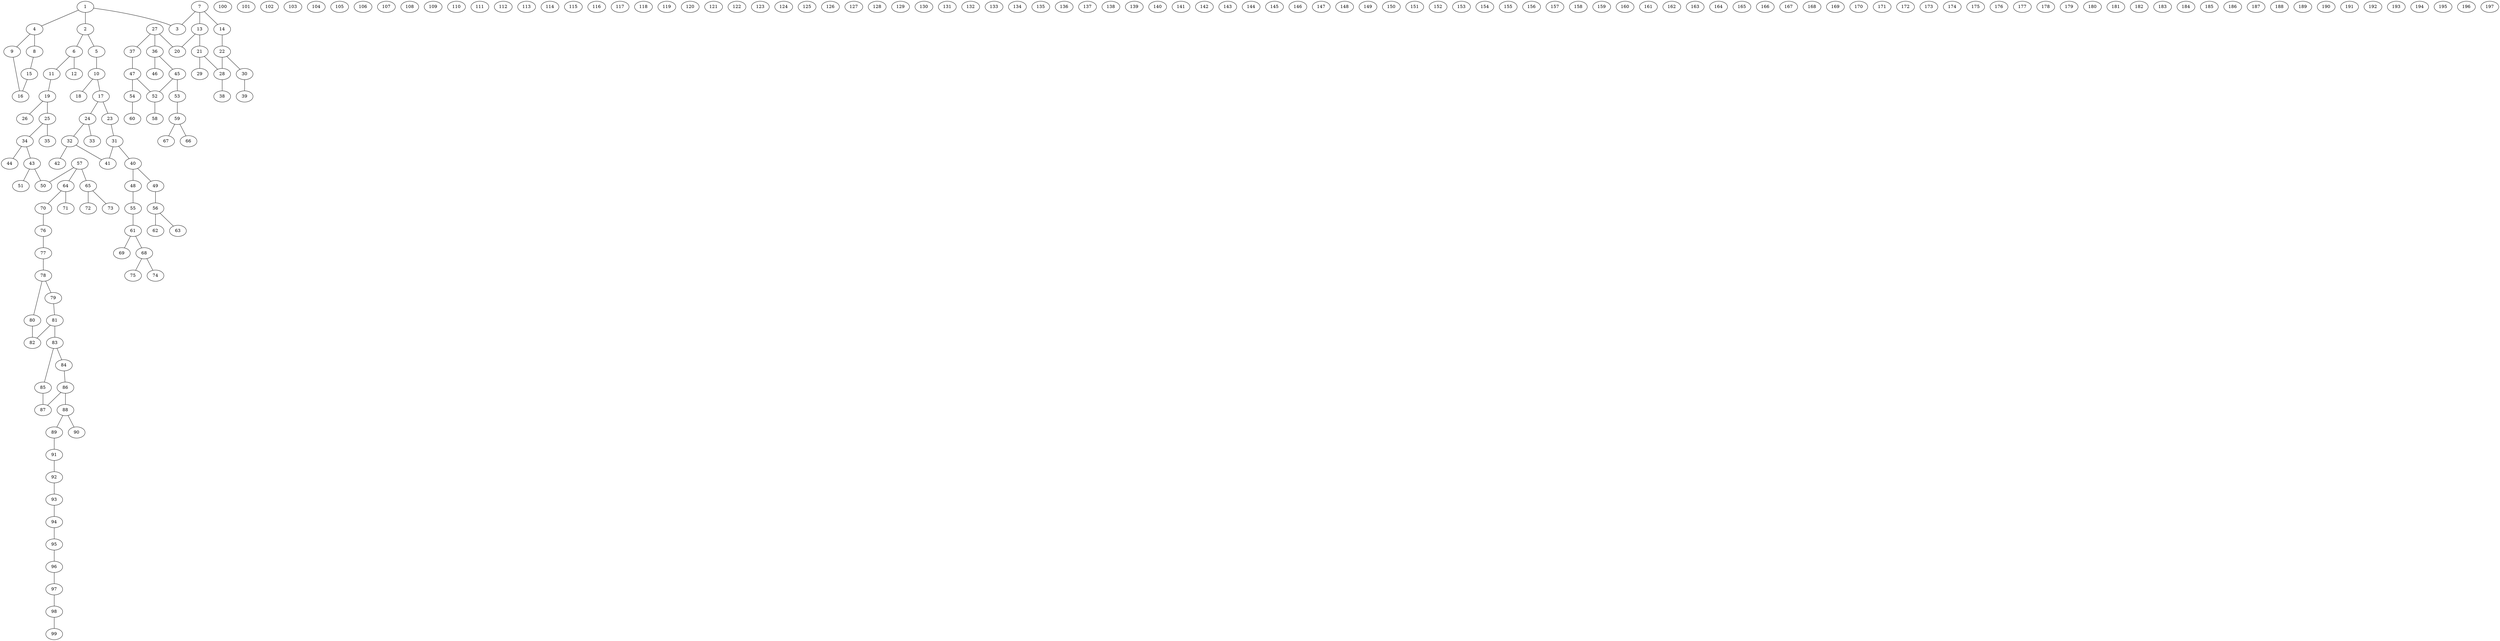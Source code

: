 graph molecule_163 {
	1	 [chem=C];
	2	 [chem=C];
	1 -- 2	 [valence=1];
	3	 [chem=O];
	1 -- 3	 [valence=1];
	4	 [chem=C];
	1 -- 4	 [valence=1];
	5	 [chem=N];
	2 -- 5	 [valence=1];
	6	 [chem=C];
	2 -- 6	 [valence=1];
	8	 [chem=C];
	4 -- 8	 [valence=2];
	9	 [chem=N];
	4 -- 9	 [valence=1];
	10	 [chem=C];
	5 -- 10	 [valence=1];
	11	 [chem=N];
	6 -- 11	 [valence=1];
	12	 [chem=O];
	6 -- 12	 [valence=2];
	7	 [chem=C];
	7 -- 3	 [valence=1];
	13	 [chem=C];
	7 -- 13	 [valence=1];
	14	 [chem=O];
	7 -- 14	 [valence=1];
	15	 [chem=N];
	8 -- 15	 [valence=1];
	16	 [chem=C];
	9 -- 16	 [valence=2];
	17	 [chem=C];
	10 -- 17	 [valence=1];
	18	 [chem=O];
	10 -- 18	 [valence=2];
	19	 [chem=C];
	11 -- 19	 [valence=1];
	20	 [chem=O];
	13 -- 20	 [valence=1];
	21	 [chem=C];
	13 -- 21	 [valence=1];
	22	 [chem=C];
	14 -- 22	 [valence=1];
	15 -- 16	 [valence=1];
	23	 [chem=N];
	17 -- 23	 [valence=1];
	24	 [chem=C];
	17 -- 24	 [valence=2];
	25	 [chem=C];
	19 -- 25	 [valence=1];
	26	 [chem=C];
	19 -- 26	 [valence=1];
	28	 [chem=C];
	21 -- 28	 [valence=1];
	29	 [chem=O];
	21 -- 29	 [valence=1];
	22 -- 28	 [valence=1];
	30	 [chem=C];
	22 -- 30	 [valence=1];
	31	 [chem=C];
	23 -- 31	 [valence=2];
	32	 [chem=C];
	24 -- 32	 [valence=1];
	33	 [chem=C];
	24 -- 33	 [valence=1];
	34	 [chem=C];
	25 -- 34	 [valence=1];
	35	 [chem=O];
	25 -- 35	 [valence=1];
	27	 [chem=C];
	27 -- 20	 [valence=1];
	36	 [chem=C];
	27 -- 36	 [valence=1];
	37	 [chem=O];
	27 -- 37	 [valence=1];
	38	 [chem=O];
	28 -- 38	 [valence=1];
	39	 [chem=O];
	30 -- 39	 [valence=1];
	40	 [chem=C];
	31 -- 40	 [valence=1];
	41	 [chem=N];
	31 -- 41	 [valence=1];
	32 -- 41	 [valence=2];
	42	 [chem=N];
	32 -- 42	 [valence=1];
	43	 [chem=C];
	34 -- 43	 [valence=1];
	44	 [chem=C];
	34 -- 44	 [valence=1];
	45	 [chem=C];
	36 -- 45	 [valence=1];
	46	 [chem=O];
	36 -- 46	 [valence=1];
	47	 [chem=C];
	37 -- 47	 [valence=1];
	48	 [chem=N];
	40 -- 48	 [valence=1];
	49	 [chem=C];
	40 -- 49	 [valence=1];
	50	 [chem=N];
	43 -- 50	 [valence=1];
	51	 [chem=O];
	43 -- 51	 [valence=2];
	52	 [chem=C];
	45 -- 52	 [valence=1];
	53	 [chem=O];
	45 -- 53	 [valence=1];
	47 -- 52	 [valence=1];
	54	 [chem=C];
	47 -- 54	 [valence=1];
	55	 [chem=C];
	48 -- 55	 [valence=1];
	56	 [chem=C];
	49 -- 56	 [valence=1];
	58	 [chem=O];
	52 -- 58	 [valence=1];
	59	 [chem=C];
	53 -- 59	 [valence=1];
	60	 [chem=O];
	54 -- 60	 [valence=1];
	61	 [chem=C];
	55 -- 61	 [valence=1];
	62	 [chem=N];
	56 -- 62	 [valence=1];
	63	 [chem=O];
	56 -- 63	 [valence=2];
	57	 [chem=C];
	57 -- 50	 [valence=1];
	64	 [chem=C];
	57 -- 64	 [valence=1];
	65	 [chem=C];
	57 -- 65	 [valence=1];
	66	 [chem=N];
	59 -- 66	 [valence=1];
	67	 [chem=O];
	59 -- 67	 [valence=2];
	68	 [chem=C];
	61 -- 68	 [valence=1];
	69	 [chem=N];
	61 -- 69	 [valence=1];
	70	 [chem=N];
	64 -- 70	 [valence=1];
	71	 [chem=O];
	64 -- 71	 [valence=2];
	72	 [chem=C];
	65 -- 72	 [valence=1];
	73	 [chem=O];
	65 -- 73	 [valence=1];
	74	 [chem=N];
	68 -- 74	 [valence=1];
	75	 [chem=O];
	68 -- 75	 [valence=2];
	76	 [chem=C];
	70 -- 76	 [valence=1];
	77	 [chem=C];
	76 -- 77	 [valence=1];
	78	 [chem=C];
	77 -- 78	 [valence=1];
	79	 [chem=N];
	78 -- 79	 [valence=2];
	80	 [chem=S];
	78 -- 80	 [valence=1];
	81	 [chem=C];
	79 -- 81	 [valence=1];
	82	 [chem=C];
	80 -- 82	 [valence=1];
	81 -- 82	 [valence=2];
	83	 [chem=C];
	81 -- 83	 [valence=1];
	84	 [chem=N];
	83 -- 84	 [valence=2];
	85	 [chem=S];
	83 -- 85	 [valence=1];
	86	 [chem=C];
	84 -- 86	 [valence=1];
	87	 [chem=C];
	85 -- 87	 [valence=1];
	86 -- 87	 [valence=2];
	88	 [chem=C];
	86 -- 88	 [valence=1];
	89	 [chem=N];
	88 -- 89	 [valence=1];
	90	 [chem=O];
	88 -- 90	 [valence=2];
	91	 [chem=C];
	89 -- 91	 [valence=1];
	92	 [chem=C];
	91 -- 92	 [valence=1];
	93	 [chem=C];
	92 -- 93	 [valence=1];
	94	 [chem=N];
	93 -- 94	 [valence=1];
	95	 [chem=C];
	94 -- 95	 [valence=1];
	96	 [chem=C];
	95 -- 96	 [valence=1];
	97	 [chem=C];
	96 -- 97	 [valence=1];
	98	 [chem=N];
	97 -- 98	 [valence=1];
	99	 [chem=C];
	98 -- 99	 [valence=1];
	100	 [chem=C];
	101	 [chem=C];
	102	 [chem=C];
	103	 [chem=H];
	104	 [chem=H];
	105	 [chem=H];
	106	 [chem=H];
	107	 [chem=H];
	108	 [chem=H];
	109	 [chem=H];
	110	 [chem=H];
	111	 [chem=H];
	112	 [chem=H];
	113	 [chem=H];
	114	 [chem=H];
	115	 [chem=H];
	116	 [chem=H];
	117	 [chem=H];
	118	 [chem=H];
	119	 [chem=H];
	120	 [chem=H];
	121	 [chem=H];
	122	 [chem=H];
	123	 [chem=H];
	124	 [chem=H];
	125	 [chem=H];
	126	 [chem=H];
	127	 [chem=H];
	128	 [chem=H];
	129	 [chem=H];
	130	 [chem=H];
	131	 [chem=H];
	132	 [chem=H];
	133	 [chem=H];
	134	 [chem=H];
	135	 [chem=H];
	136	 [chem=H];
	137	 [chem=H];
	138	 [chem=H];
	139	 [chem=H];
	140	 [chem=H];
	141	 [chem=H];
	142	 [chem=H];
	143	 [chem=H];
	144	 [chem=H];
	145	 [chem=H];
	146	 [chem=H];
	147	 [chem=H];
	148	 [chem=H];
	149	 [chem=H];
	150	 [chem=H];
	151	 [chem=H];
	152	 [chem=H];
	153	 [chem=H];
	154	 [chem=H];
	155	 [chem=H];
	156	 [chem=H];
	157	 [chem=H];
	158	 [chem=H];
	159	 [chem=H];
	160	 [chem=H];
	161	 [chem=H];
	162	 [chem=H];
	163	 [chem=H];
	164	 [chem=H];
	165	 [chem=H];
	166	 [chem=H];
	167	 [chem=H];
	168	 [chem=H];
	169	 [chem=H];
	170	 [chem=H];
	171	 [chem=H];
	172	 [chem=H];
	173	 [chem=H];
	174	 [chem=H];
	175	 [chem=H];
	176	 [chem=H];
	177	 [chem=H];
	178	 [chem=H];
	179	 [chem=H];
	180	 [chem=H];
	181	 [chem=H];
	182	 [chem=H];
	183	 [chem=H];
	184	 [chem=H];
	185	 [chem=H];
	186	 [chem=H];
	187	 [chem=H];
	188	 [chem=H];
	189	 [chem=H];
	190	 [chem=H];
	191	 [chem=H];
	192	 [chem=H];
	193	 [chem=H];
	194	 [chem=H];
	195	 [chem=H];
	196	 [chem=H];
	197	 [chem=H];
}
